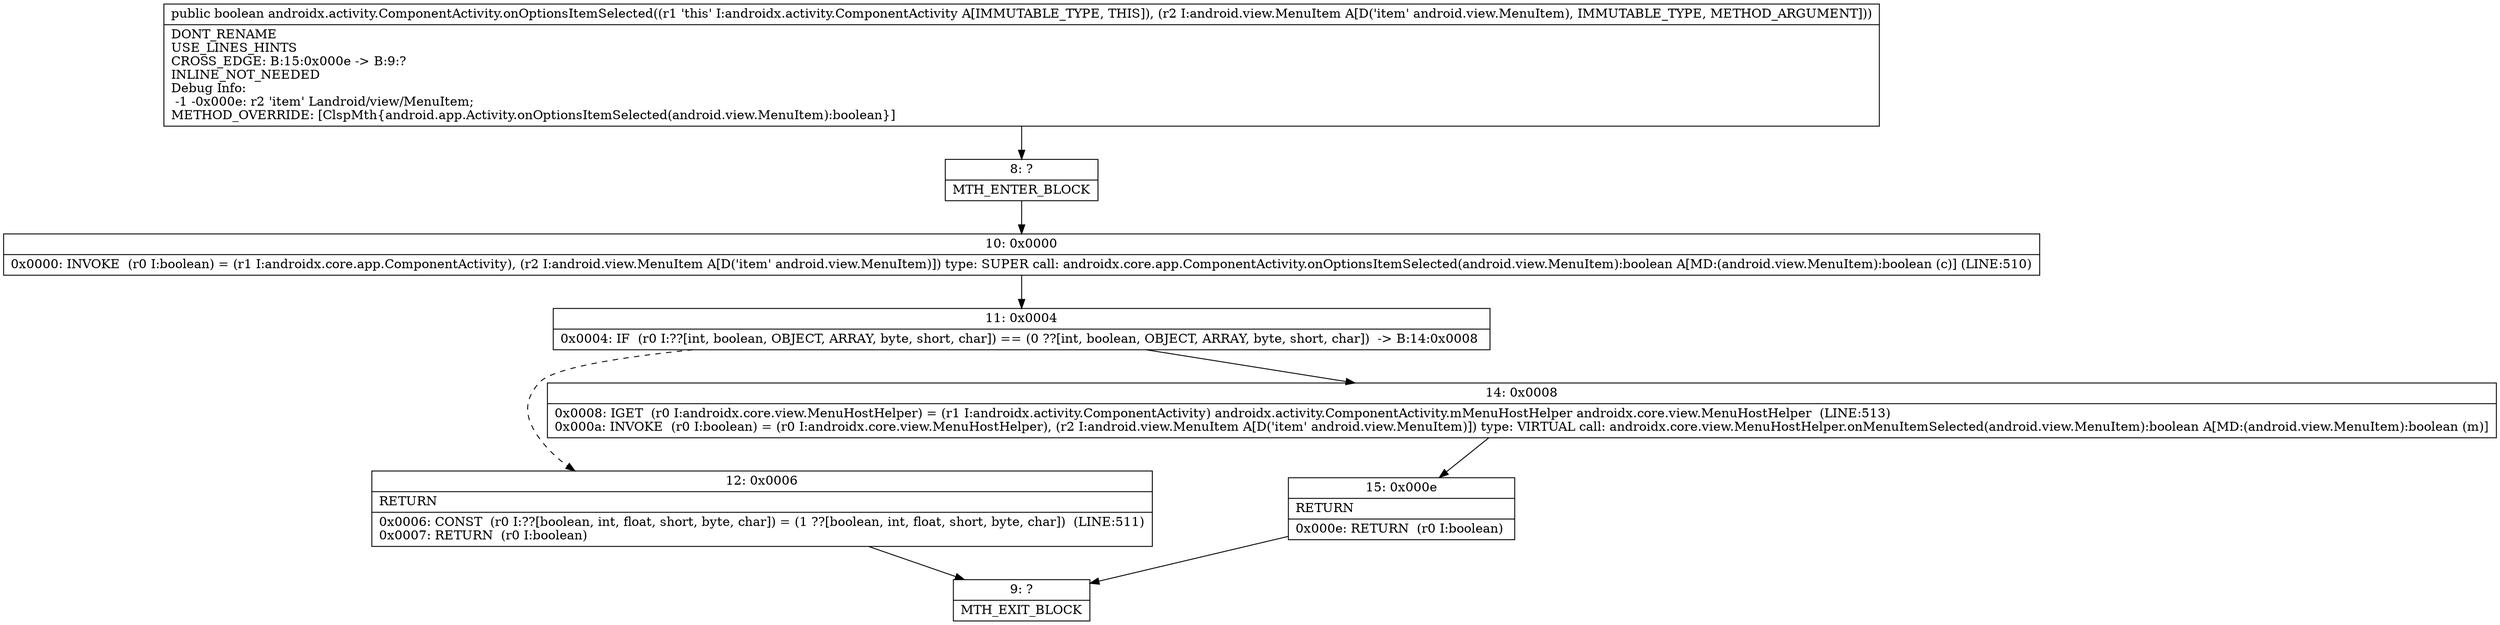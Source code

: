 digraph "CFG forandroidx.activity.ComponentActivity.onOptionsItemSelected(Landroid\/view\/MenuItem;)Z" {
Node_8 [shape=record,label="{8\:\ ?|MTH_ENTER_BLOCK\l}"];
Node_10 [shape=record,label="{10\:\ 0x0000|0x0000: INVOKE  (r0 I:boolean) = (r1 I:androidx.core.app.ComponentActivity), (r2 I:android.view.MenuItem A[D('item' android.view.MenuItem)]) type: SUPER call: androidx.core.app.ComponentActivity.onOptionsItemSelected(android.view.MenuItem):boolean A[MD:(android.view.MenuItem):boolean (c)] (LINE:510)\l}"];
Node_11 [shape=record,label="{11\:\ 0x0004|0x0004: IF  (r0 I:??[int, boolean, OBJECT, ARRAY, byte, short, char]) == (0 ??[int, boolean, OBJECT, ARRAY, byte, short, char])  \-\> B:14:0x0008 \l}"];
Node_12 [shape=record,label="{12\:\ 0x0006|RETURN\l|0x0006: CONST  (r0 I:??[boolean, int, float, short, byte, char]) = (1 ??[boolean, int, float, short, byte, char])  (LINE:511)\l0x0007: RETURN  (r0 I:boolean) \l}"];
Node_9 [shape=record,label="{9\:\ ?|MTH_EXIT_BLOCK\l}"];
Node_14 [shape=record,label="{14\:\ 0x0008|0x0008: IGET  (r0 I:androidx.core.view.MenuHostHelper) = (r1 I:androidx.activity.ComponentActivity) androidx.activity.ComponentActivity.mMenuHostHelper androidx.core.view.MenuHostHelper  (LINE:513)\l0x000a: INVOKE  (r0 I:boolean) = (r0 I:androidx.core.view.MenuHostHelper), (r2 I:android.view.MenuItem A[D('item' android.view.MenuItem)]) type: VIRTUAL call: androidx.core.view.MenuHostHelper.onMenuItemSelected(android.view.MenuItem):boolean A[MD:(android.view.MenuItem):boolean (m)]\l}"];
Node_15 [shape=record,label="{15\:\ 0x000e|RETURN\l|0x000e: RETURN  (r0 I:boolean) \l}"];
MethodNode[shape=record,label="{public boolean androidx.activity.ComponentActivity.onOptionsItemSelected((r1 'this' I:androidx.activity.ComponentActivity A[IMMUTABLE_TYPE, THIS]), (r2 I:android.view.MenuItem A[D('item' android.view.MenuItem), IMMUTABLE_TYPE, METHOD_ARGUMENT]))  | DONT_RENAME\lUSE_LINES_HINTS\lCROSS_EDGE: B:15:0x000e \-\> B:9:?\lINLINE_NOT_NEEDED\lDebug Info:\l  \-1 \-0x000e: r2 'item' Landroid\/view\/MenuItem;\lMETHOD_OVERRIDE: [ClspMth\{android.app.Activity.onOptionsItemSelected(android.view.MenuItem):boolean\}]\l}"];
MethodNode -> Node_8;Node_8 -> Node_10;
Node_10 -> Node_11;
Node_11 -> Node_12[style=dashed];
Node_11 -> Node_14;
Node_12 -> Node_9;
Node_14 -> Node_15;
Node_15 -> Node_9;
}

